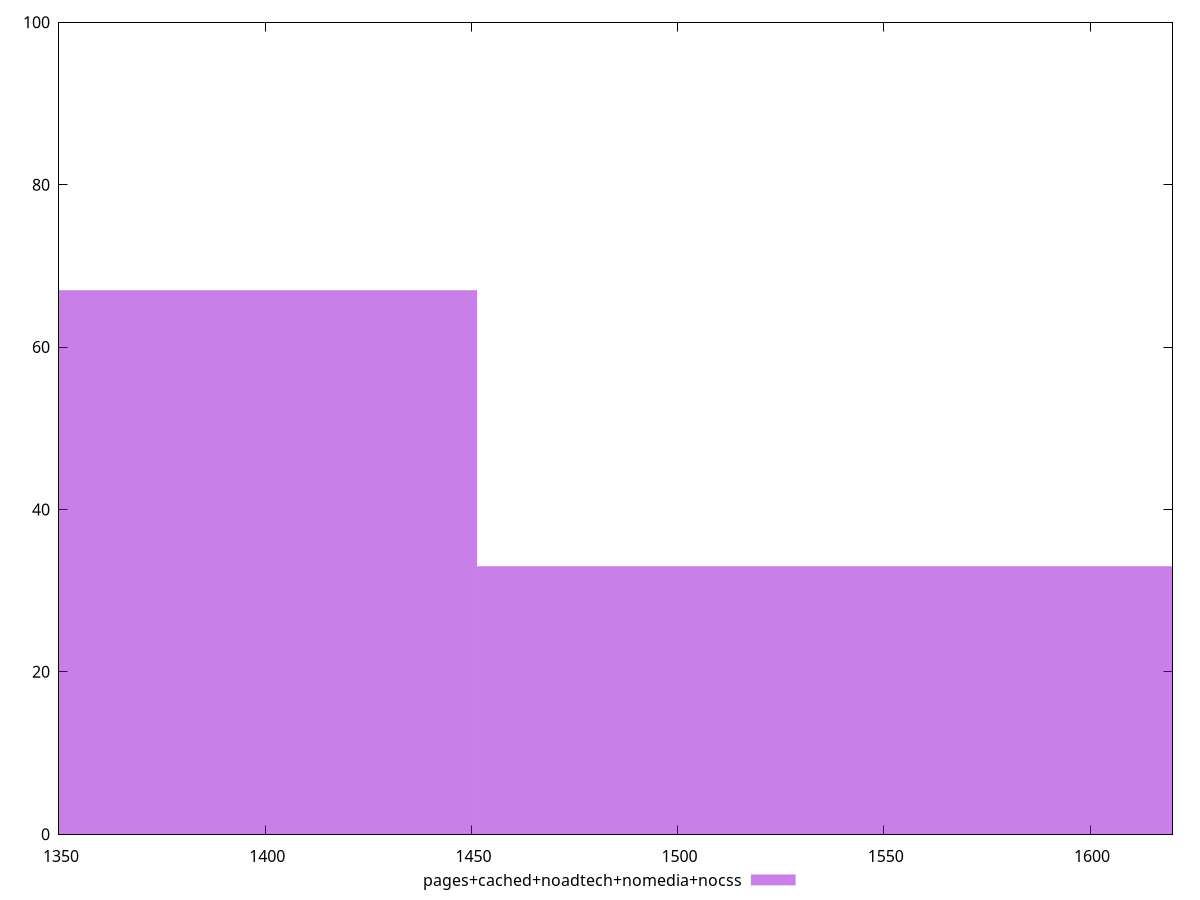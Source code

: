 reset

$pagesCachedNoadtechNomediaNocss <<EOF
1536.7569489348284 33
1366.0061768309586 67
EOF

set key outside below
set boxwidth 170.75077210386982
set xrange [1350:1620]
set yrange [0:100]
set trange [0:100]
set style fill transparent solid 0.5 noborder
set terminal svg size 640, 490 enhanced background rgb 'white'
set output "report_00017_2021-02-10T15-08-03.406Z/uses-text-compression/comparison/histogram/4_vs_5.svg"

plot $pagesCachedNoadtechNomediaNocss title "pages+cached+noadtech+nomedia+nocss" with boxes

reset
